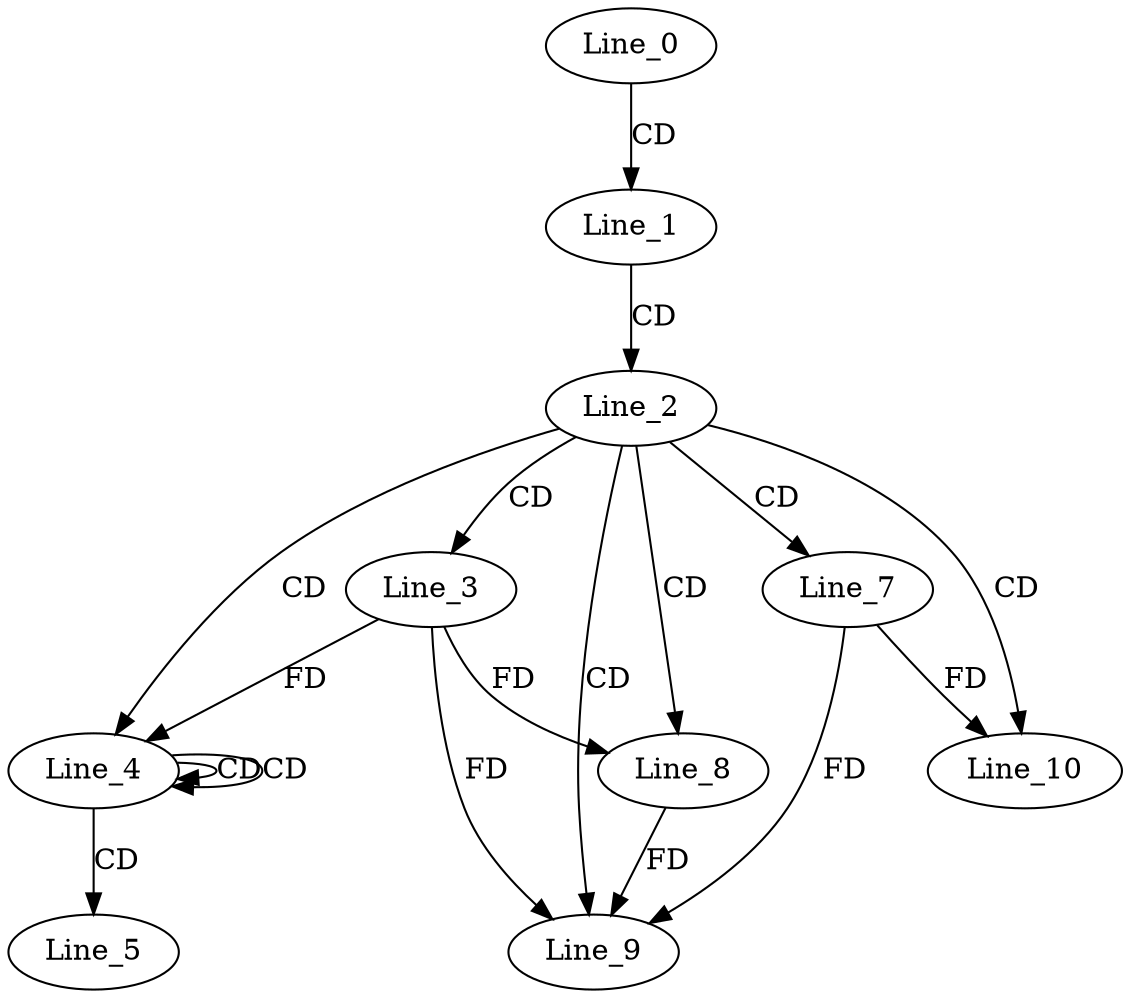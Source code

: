 digraph G {
  Line_0;
  Line_1;
  Line_2;
  Line_3;
  Line_4;
  Line_4;
  Line_4;
  Line_5;
  Line_7;
  Line_8;
  Line_8;
  Line_9;
  Line_9;
  Line_10;
  Line_0 -> Line_1 [ label="CD" ];
  Line_1 -> Line_2 [ label="CD" ];
  Line_2 -> Line_3 [ label="CD" ];
  Line_2 -> Line_4 [ label="CD" ];
  Line_4 -> Line_4 [ label="CD" ];
  Line_4 -> Line_4 [ label="CD" ];
  Line_3 -> Line_4 [ label="FD" ];
  Line_4 -> Line_5 [ label="CD" ];
  Line_2 -> Line_7 [ label="CD" ];
  Line_2 -> Line_8 [ label="CD" ];
  Line_3 -> Line_8 [ label="FD" ];
  Line_2 -> Line_9 [ label="CD" ];
  Line_7 -> Line_9 [ label="FD" ];
  Line_8 -> Line_9 [ label="FD" ];
  Line_3 -> Line_9 [ label="FD" ];
  Line_2 -> Line_10 [ label="CD" ];
  Line_7 -> Line_10 [ label="FD" ];
}
